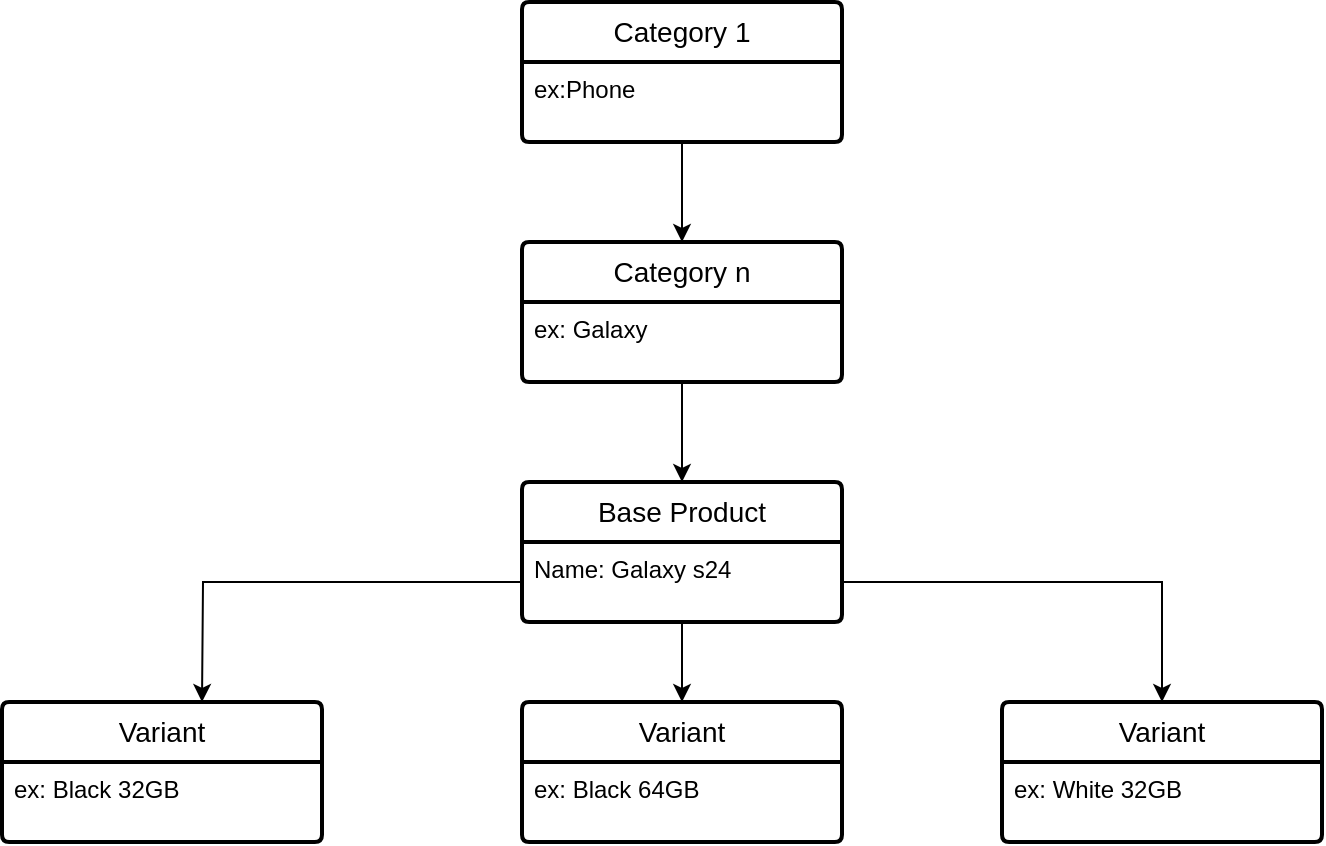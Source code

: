 <mxfile version="24.4.10" type="github" pages="2">
  <diagram name="Structure product" id="6ryz4ccO66AxR2wI0vaa">
    <mxGraphModel dx="1434" dy="746" grid="1" gridSize="10" guides="1" tooltips="1" connect="1" arrows="1" fold="1" page="1" pageScale="1" pageWidth="827" pageHeight="1169" math="0" shadow="0">
      <root>
        <mxCell id="0" />
        <mxCell id="1" parent="0" />
        <mxCell id="YGNcSUg-PkcfSUEhg-0P-23" value="" style="group" vertex="1" connectable="0" parent="1">
          <mxGeometry x="140" y="40" width="620" height="420" as="geometry" />
        </mxCell>
        <mxCell id="FM4NP6ebKmZ3h5DB7e9r-3" value="Base Product" style="swimlane;childLayout=stackLayout;horizontal=1;startSize=30;horizontalStack=0;rounded=1;fontSize=14;fontStyle=0;strokeWidth=2;resizeParent=0;resizeLast=1;shadow=0;dashed=0;align=center;arcSize=4;whiteSpace=wrap;html=1;" parent="YGNcSUg-PkcfSUEhg-0P-23" vertex="1">
          <mxGeometry x="260" y="240" width="160" height="70" as="geometry" />
        </mxCell>
        <mxCell id="FM4NP6ebKmZ3h5DB7e9r-4" value="Name: Galaxy s24" style="align=left;strokeColor=none;fillColor=none;spacingLeft=4;fontSize=12;verticalAlign=top;resizable=0;rotatable=0;part=1;html=1;" parent="FM4NP6ebKmZ3h5DB7e9r-3" vertex="1">
          <mxGeometry y="30" width="160" height="40" as="geometry" />
        </mxCell>
        <mxCell id="YGNcSUg-PkcfSUEhg-0P-1" value="Category 1" style="swimlane;childLayout=stackLayout;horizontal=1;startSize=30;horizontalStack=0;rounded=1;fontSize=14;fontStyle=0;strokeWidth=2;resizeParent=0;resizeLast=1;shadow=0;dashed=0;align=center;arcSize=4;whiteSpace=wrap;html=1;" vertex="1" parent="YGNcSUg-PkcfSUEhg-0P-23">
          <mxGeometry x="260" width="160" height="70" as="geometry" />
        </mxCell>
        <mxCell id="YGNcSUg-PkcfSUEhg-0P-2" value="ex:Phone" style="align=left;strokeColor=none;fillColor=none;spacingLeft=4;fontSize=12;verticalAlign=top;resizable=0;rotatable=0;part=1;html=1;" vertex="1" parent="YGNcSUg-PkcfSUEhg-0P-1">
          <mxGeometry y="30" width="160" height="40" as="geometry" />
        </mxCell>
        <mxCell id="YGNcSUg-PkcfSUEhg-0P-5" value="Variant" style="swimlane;childLayout=stackLayout;horizontal=1;startSize=30;horizontalStack=0;rounded=1;fontSize=14;fontStyle=0;strokeWidth=2;resizeParent=0;resizeLast=1;shadow=0;dashed=0;align=center;arcSize=4;whiteSpace=wrap;html=1;" vertex="1" parent="YGNcSUg-PkcfSUEhg-0P-23">
          <mxGeometry x="260" y="350" width="160" height="70" as="geometry" />
        </mxCell>
        <mxCell id="YGNcSUg-PkcfSUEhg-0P-6" value="ex: Black 64GB" style="align=left;strokeColor=none;fillColor=none;spacingLeft=4;fontSize=12;verticalAlign=top;resizable=0;rotatable=0;part=1;html=1;" vertex="1" parent="YGNcSUg-PkcfSUEhg-0P-5">
          <mxGeometry y="30" width="160" height="40" as="geometry" />
        </mxCell>
        <mxCell id="YGNcSUg-PkcfSUEhg-0P-10" value="Category n" style="swimlane;childLayout=stackLayout;horizontal=1;startSize=30;horizontalStack=0;rounded=1;fontSize=14;fontStyle=0;strokeWidth=2;resizeParent=0;resizeLast=1;shadow=0;dashed=0;align=center;arcSize=4;whiteSpace=wrap;html=1;" vertex="1" parent="YGNcSUg-PkcfSUEhg-0P-23">
          <mxGeometry x="260" y="120" width="160" height="70" as="geometry" />
        </mxCell>
        <mxCell id="YGNcSUg-PkcfSUEhg-0P-11" value="ex: Galaxy" style="align=left;strokeColor=none;fillColor=none;spacingLeft=4;fontSize=12;verticalAlign=top;resizable=0;rotatable=0;part=1;html=1;" vertex="1" parent="YGNcSUg-PkcfSUEhg-0P-10">
          <mxGeometry y="30" width="160" height="40" as="geometry" />
        </mxCell>
        <mxCell id="YGNcSUg-PkcfSUEhg-0P-13" style="edgeStyle=orthogonalEdgeStyle;rounded=0;orthogonalLoop=1;jettySize=auto;html=1;" edge="1" parent="YGNcSUg-PkcfSUEhg-0P-23" source="YGNcSUg-PkcfSUEhg-0P-2" target="YGNcSUg-PkcfSUEhg-0P-10">
          <mxGeometry relative="1" as="geometry" />
        </mxCell>
        <mxCell id="YGNcSUg-PkcfSUEhg-0P-14" style="edgeStyle=orthogonalEdgeStyle;rounded=0;orthogonalLoop=1;jettySize=auto;html=1;" edge="1" parent="YGNcSUg-PkcfSUEhg-0P-23" source="YGNcSUg-PkcfSUEhg-0P-11" target="FM4NP6ebKmZ3h5DB7e9r-3">
          <mxGeometry relative="1" as="geometry" />
        </mxCell>
        <mxCell id="YGNcSUg-PkcfSUEhg-0P-16" value="Variant" style="swimlane;childLayout=stackLayout;horizontal=1;startSize=30;horizontalStack=0;rounded=1;fontSize=14;fontStyle=0;strokeWidth=2;resizeParent=0;resizeLast=1;shadow=0;dashed=0;align=center;arcSize=4;whiteSpace=wrap;html=1;" vertex="1" parent="YGNcSUg-PkcfSUEhg-0P-23">
          <mxGeometry x="500" y="350" width="160" height="70" as="geometry" />
        </mxCell>
        <mxCell id="YGNcSUg-PkcfSUEhg-0P-17" value="ex: White 32GB" style="align=left;strokeColor=none;fillColor=none;spacingLeft=4;fontSize=12;verticalAlign=top;resizable=0;rotatable=0;part=1;html=1;" vertex="1" parent="YGNcSUg-PkcfSUEhg-0P-16">
          <mxGeometry y="30" width="160" height="40" as="geometry" />
        </mxCell>
        <mxCell id="YGNcSUg-PkcfSUEhg-0P-18" value="Variant" style="swimlane;childLayout=stackLayout;horizontal=1;startSize=30;horizontalStack=0;rounded=1;fontSize=14;fontStyle=0;strokeWidth=2;resizeParent=0;resizeLast=1;shadow=0;dashed=0;align=center;arcSize=4;whiteSpace=wrap;html=1;" vertex="1" parent="YGNcSUg-PkcfSUEhg-0P-23">
          <mxGeometry y="350" width="160" height="70" as="geometry" />
        </mxCell>
        <mxCell id="YGNcSUg-PkcfSUEhg-0P-19" value="ex: Black 32GB" style="align=left;strokeColor=none;fillColor=none;spacingLeft=4;fontSize=12;verticalAlign=top;resizable=0;rotatable=0;part=1;html=1;" vertex="1" parent="YGNcSUg-PkcfSUEhg-0P-18">
          <mxGeometry y="30" width="160" height="40" as="geometry" />
        </mxCell>
        <mxCell id="YGNcSUg-PkcfSUEhg-0P-20" style="edgeStyle=orthogonalEdgeStyle;rounded=0;orthogonalLoop=1;jettySize=auto;html=1;" edge="1" parent="YGNcSUg-PkcfSUEhg-0P-23" source="FM4NP6ebKmZ3h5DB7e9r-4">
          <mxGeometry relative="1" as="geometry">
            <mxPoint x="100" y="350" as="targetPoint" />
          </mxGeometry>
        </mxCell>
        <mxCell id="YGNcSUg-PkcfSUEhg-0P-21" style="edgeStyle=orthogonalEdgeStyle;rounded=0;orthogonalLoop=1;jettySize=auto;html=1;" edge="1" parent="YGNcSUg-PkcfSUEhg-0P-23" source="FM4NP6ebKmZ3h5DB7e9r-4" target="YGNcSUg-PkcfSUEhg-0P-16">
          <mxGeometry relative="1" as="geometry" />
        </mxCell>
        <mxCell id="YGNcSUg-PkcfSUEhg-0P-22" style="edgeStyle=orthogonalEdgeStyle;rounded=0;orthogonalLoop=1;jettySize=auto;html=1;" edge="1" parent="YGNcSUg-PkcfSUEhg-0P-23" source="FM4NP6ebKmZ3h5DB7e9r-4" target="YGNcSUg-PkcfSUEhg-0P-5">
          <mxGeometry relative="1" as="geometry" />
        </mxCell>
      </root>
    </mxGraphModel>
  </diagram>
  <diagram id="ddg6zBA4e_43DE50-Oe3" name="Master/ChildCatalog Concept">
    <mxGraphModel dx="3007" dy="1356" grid="1" gridSize="10" guides="1" tooltips="1" connect="1" arrows="1" fold="1" page="0" pageScale="1" pageWidth="827" pageHeight="1169" math="0" shadow="0">
      <root>
        <mxCell id="0" />
        <mxCell id="1" parent="0" />
        <mxCell id="YYhg4_GQqu16NOlQkwNT-91" value="" style="group" vertex="1" connectable="0" parent="1">
          <mxGeometry x="-120" y="10" width="1900" height="1130" as="geometry" />
        </mxCell>
        <mxCell id="YYhg4_GQqu16NOlQkwNT-1" value="&lt;font style=&quot;font-size: 24px;&quot;&gt;Master/ Child Catalog Concept&lt;/font&gt;&lt;div&gt;&lt;br&gt;&lt;/div&gt;" style="text;html=1;align=center;verticalAlign=middle;resizable=0;points=[];autosize=1;strokeColor=none;fillColor=none;fontStyle=1" vertex="1" parent="YYhg4_GQqu16NOlQkwNT-91">
          <mxGeometry x="784" y="40" width="350" height="60" as="geometry" />
        </mxCell>
        <mxCell id="YYhg4_GQqu16NOlQkwNT-24" value="Master/ Child Catalog" style="swimlane;whiteSpace=wrap;html=1;fontSize=15;strokeWidth=3;perimeterSpacing=0;rounded=1;fillColor=#f5f5f5;strokeColor=#666666;fontColor=#333333;" vertex="1" parent="YYhg4_GQqu16NOlQkwNT-91">
          <mxGeometry y="110" width="1900" height="630" as="geometry" />
        </mxCell>
        <mxCell id="YYhg4_GQqu16NOlQkwNT-7" value="Child Estore catalog" style="swimlane;childLayout=stackLayout;horizontal=1;startSize=30;horizontalStack=0;rounded=1;fontSize=14;fontStyle=0;strokeWidth=2;resizeParent=0;resizeLast=1;shadow=0;dashed=0;align=center;arcSize=4;whiteSpace=wrap;html=1;" vertex="1" parent="YYhg4_GQqu16NOlQkwNT-24">
          <mxGeometry x="391" y="380" width="270" height="120" as="geometry" />
        </mxCell>
        <mxCell id="YYhg4_GQqu16NOlQkwNT-8" value="- Product catalogs for different online sites&lt;div&gt;- Site specific product attributes should be&amp;nbsp;&lt;/div&gt;&lt;div&gt;set up at this level&lt;/div&gt;" style="align=left;strokeColor=none;fillColor=none;spacingLeft=4;fontSize=12;verticalAlign=top;resizable=0;rotatable=0;part=1;html=1;" vertex="1" parent="YYhg4_GQqu16NOlQkwNT-7">
          <mxGeometry y="30" width="270" height="90" as="geometry" />
        </mxCell>
        <mxCell id="YYhg4_GQqu16NOlQkwNT-9" value="Child EPP catalog" style="swimlane;childLayout=stackLayout;horizontal=1;startSize=30;horizontalStack=0;rounded=1;fontSize=14;fontStyle=0;strokeWidth=2;resizeParent=0;resizeLast=1;shadow=0;dashed=0;align=center;arcSize=4;whiteSpace=wrap;html=1;" vertex="1" parent="YYhg4_GQqu16NOlQkwNT-24">
          <mxGeometry x="721" y="380" width="270" height="120" as="geometry" />
        </mxCell>
        <mxCell id="YYhg4_GQqu16NOlQkwNT-10" value="- Product catalogs for different online sites&lt;div&gt;- Site specific product attributes should be&amp;nbsp;&lt;/div&gt;&lt;div&gt;set up at this level&lt;/div&gt;" style="align=left;strokeColor=none;fillColor=none;spacingLeft=4;fontSize=12;verticalAlign=top;resizable=0;rotatable=0;part=1;html=1;" vertex="1" parent="YYhg4_GQqu16NOlQkwNT-9">
          <mxGeometry y="30" width="270" height="90" as="geometry" />
        </mxCell>
        <mxCell id="YYhg4_GQqu16NOlQkwNT-11" value="Child SMB catalog" style="swimlane;childLayout=stackLayout;horizontal=1;startSize=30;horizontalStack=0;rounded=1;fontSize=14;fontStyle=0;strokeWidth=2;resizeParent=0;resizeLast=1;shadow=0;dashed=0;align=center;arcSize=4;whiteSpace=wrap;html=1;" vertex="1" parent="YYhg4_GQqu16NOlQkwNT-24">
          <mxGeometry x="70" y="380" width="270" height="120" as="geometry" />
        </mxCell>
        <mxCell id="YYhg4_GQqu16NOlQkwNT-12" value="- Product catalogs for different online sites&lt;div&gt;- Site specific product attributes should be&amp;nbsp;&lt;/div&gt;&lt;div&gt;set up at this level&lt;/div&gt;" style="align=left;strokeColor=none;fillColor=none;spacingLeft=4;fontSize=12;verticalAlign=top;resizable=0;rotatable=0;part=1;html=1;" vertex="1" parent="YYhg4_GQqu16NOlQkwNT-11">
          <mxGeometry y="30" width="270" height="90" as="geometry" />
        </mxCell>
        <mxCell id="YYhg4_GQqu16NOlQkwNT-74" value="" style="group" vertex="1" connectable="0" parent="YYhg4_GQqu16NOlQkwNT-24">
          <mxGeometry x="1456" y="60" width="300" height="180" as="geometry" />
        </mxCell>
        <mxCell id="YYhg4_GQqu16NOlQkwNT-62" value="From external system" style="swimlane;fontStyle=0;childLayout=stackLayout;horizontal=1;startSize=30;horizontalStack=0;resizeParent=1;resizeParentMax=0;resizeLast=0;collapsible=1;marginBottom=0;whiteSpace=wrap;html=1;align=center;" vertex="1" parent="YYhg4_GQqu16NOlQkwNT-74">
          <mxGeometry width="140" height="180" as="geometry" />
        </mxCell>
        <mxCell id="YYhg4_GQqu16NOlQkwNT-63" value="Price (RRP)" style="text;strokeColor=none;fillColor=none;align=center;verticalAlign=middle;spacingLeft=4;spacingRight=4;overflow=hidden;points=[[0,0.5],[1,0.5]];portConstraint=eastwest;rotatable=0;whiteSpace=wrap;html=1;" vertex="1" parent="YYhg4_GQqu16NOlQkwNT-62">
          <mxGeometry y="30" width="140" height="30" as="geometry" />
        </mxCell>
        <mxCell id="YYhg4_GQqu16NOlQkwNT-64" value="Images" style="text;strokeColor=none;fillColor=none;align=center;verticalAlign=middle;spacingLeft=4;spacingRight=4;overflow=hidden;points=[[0,0.5],[1,0.5]];portConstraint=eastwest;rotatable=0;whiteSpace=wrap;html=1;" vertex="1" parent="YYhg4_GQqu16NOlQkwNT-62">
          <mxGeometry y="60" width="140" height="30" as="geometry" />
        </mxCell>
        <mxCell id="YYhg4_GQqu16NOlQkwNT-65" value="Title" style="text;strokeColor=none;fillColor=none;align=center;verticalAlign=middle;spacingLeft=4;spacingRight=4;overflow=hidden;points=[[0,0.5],[1,0.5]];portConstraint=eastwest;rotatable=0;whiteSpace=wrap;html=1;" vertex="1" parent="YYhg4_GQqu16NOlQkwNT-62">
          <mxGeometry y="90" width="140" height="30" as="geometry" />
        </mxCell>
        <mxCell id="YYhg4_GQqu16NOlQkwNT-66" value="Description" style="text;strokeColor=none;fillColor=none;align=center;verticalAlign=middle;spacingLeft=4;spacingRight=4;overflow=hidden;points=[[0,0.5],[1,0.5]];portConstraint=eastwest;rotatable=0;whiteSpace=wrap;html=1;" vertex="1" parent="YYhg4_GQqu16NOlQkwNT-62">
          <mxGeometry y="120" width="140" height="30" as="geometry" />
        </mxCell>
        <mxCell id="YYhg4_GQqu16NOlQkwNT-67" value="Stock" style="text;strokeColor=none;fillColor=none;align=center;verticalAlign=middle;spacingLeft=4;spacingRight=4;overflow=hidden;points=[[0,0.5],[1,0.5]];portConstraint=eastwest;rotatable=0;whiteSpace=wrap;html=1;" vertex="1" parent="YYhg4_GQqu16NOlQkwNT-62">
          <mxGeometry y="150" width="140" height="30" as="geometry" />
        </mxCell>
        <mxCell id="YYhg4_GQqu16NOlQkwNT-68" value="Setup in HYBRIS" style="swimlane;fontStyle=0;childLayout=stackLayout;horizontal=1;startSize=30;horizontalStack=0;resizeParent=1;resizeParentMax=0;resizeLast=0;collapsible=1;marginBottom=0;whiteSpace=wrap;html=1;align=center;" vertex="1" parent="YYhg4_GQqu16NOlQkwNT-74">
          <mxGeometry x="140" width="160" height="180" as="geometry" />
        </mxCell>
        <mxCell id="YYhg4_GQqu16NOlQkwNT-69" value="Bullet Feature&lt;span style=&quot;white-space: pre;&quot;&gt;&#x9;&lt;/span&gt;" style="text;strokeColor=none;fillColor=none;align=center;verticalAlign=middle;spacingLeft=4;spacingRight=4;overflow=hidden;points=[[0,0.5],[1,0.5]];portConstraint=eastwest;rotatable=0;whiteSpace=wrap;html=1;" vertex="1" parent="YYhg4_GQqu16NOlQkwNT-68">
          <mxGeometry y="30" width="160" height="30" as="geometry" />
        </mxCell>
        <mxCell id="YYhg4_GQqu16NOlQkwNT-70" value="Accordion Features" style="text;strokeColor=none;fillColor=none;align=center;verticalAlign=middle;spacingLeft=4;spacingRight=4;overflow=hidden;points=[[0,0.5],[1,0.5]];portConstraint=eastwest;rotatable=0;whiteSpace=wrap;html=1;" vertex="1" parent="YYhg4_GQqu16NOlQkwNT-68">
          <mxGeometry y="60" width="160" height="30" as="geometry" />
        </mxCell>
        <mxCell id="YYhg4_GQqu16NOlQkwNT-71" value="Hero Tech Specs" style="text;strokeColor=none;fillColor=none;align=center;verticalAlign=middle;spacingLeft=4;spacingRight=4;overflow=hidden;points=[[0,0.5],[1,0.5]];portConstraint=eastwest;rotatable=0;whiteSpace=wrap;html=1;" vertex="1" parent="YYhg4_GQqu16NOlQkwNT-68">
          <mxGeometry y="90" width="160" height="30" as="geometry" />
        </mxCell>
        <mxCell id="YYhg4_GQqu16NOlQkwNT-72" value="Category Markdowns" style="text;strokeColor=none;fillColor=none;align=center;verticalAlign=middle;spacingLeft=4;spacingRight=4;overflow=hidden;points=[[0,0.5],[1,0.5]];portConstraint=eastwest;rotatable=0;whiteSpace=wrap;html=1;" vertex="1" parent="YYhg4_GQqu16NOlQkwNT-68">
          <mxGeometry y="120" width="160" height="60" as="geometry" />
        </mxCell>
        <mxCell id="YYhg4_GQqu16NOlQkwNT-78" value="Setup in HYBRIS" style="swimlane;fontStyle=0;childLayout=stackLayout;horizontal=1;startSize=30;horizontalStack=0;resizeParent=1;resizeParentMax=0;resizeLast=0;collapsible=1;marginBottom=0;whiteSpace=wrap;html=1;align=center;" vertex="1" parent="YYhg4_GQqu16NOlQkwNT-24">
          <mxGeometry x="1522" y="300" width="194" height="210" as="geometry" />
        </mxCell>
        <mxCell id="YYhg4_GQqu16NOlQkwNT-79" value="Special Price" style="text;strokeColor=none;fillColor=none;align=center;verticalAlign=middle;spacingLeft=4;spacingRight=4;overflow=hidden;points=[[0,0.5],[1,0.5]];portConstraint=eastwest;rotatable=0;whiteSpace=wrap;html=1;" vertex="1" parent="YYhg4_GQqu16NOlQkwNT-78">
          <mxGeometry y="30" width="194" height="30" as="geometry" />
        </mxCell>
        <mxCell id="YYhg4_GQqu16NOlQkwNT-80" value="Product References" style="text;strokeColor=none;fillColor=none;align=center;verticalAlign=middle;spacingLeft=4;spacingRight=4;overflow=hidden;points=[[0,0.5],[1,0.5]];portConstraint=eastwest;rotatable=0;whiteSpace=wrap;html=1;" vertex="1" parent="YYhg4_GQqu16NOlQkwNT-78">
          <mxGeometry y="60" width="194" height="30" as="geometry" />
        </mxCell>
        <mxCell id="YYhg4_GQqu16NOlQkwNT-81" value="Delivery Modes" style="text;strokeColor=none;fillColor=none;align=center;verticalAlign=middle;spacingLeft=4;spacingRight=4;overflow=hidden;points=[[0,0.5],[1,0.5]];portConstraint=eastwest;rotatable=0;whiteSpace=wrap;html=1;" vertex="1" parent="YYhg4_GQqu16NOlQkwNT-78">
          <mxGeometry y="90" width="194" height="30" as="geometry" />
        </mxCell>
        <mxCell id="YYhg4_GQqu16NOlQkwNT-82" value="Pre Order Dates" style="text;strokeColor=none;fillColor=none;align=center;verticalAlign=middle;spacingLeft=4;spacingRight=4;overflow=hidden;points=[[0,0.5],[1,0.5]];portConstraint=eastwest;rotatable=0;whiteSpace=wrap;html=1;" vertex="1" parent="YYhg4_GQqu16NOlQkwNT-78">
          <mxGeometry y="120" width="194" height="30" as="geometry" />
        </mxCell>
        <mxCell id="YYhg4_GQqu16NOlQkwNT-83" value="Merch Flag" style="text;strokeColor=none;fillColor=none;align=center;verticalAlign=middle;spacingLeft=4;spacingRight=4;overflow=hidden;points=[[0,0.5],[1,0.5]];portConstraint=eastwest;rotatable=0;whiteSpace=wrap;html=1;" vertex="1" parent="YYhg4_GQqu16NOlQkwNT-78">
          <mxGeometry y="150" width="194" height="30" as="geometry" />
        </mxCell>
        <mxCell id="YYhg4_GQqu16NOlQkwNT-84" value="Merch Text" style="text;strokeColor=none;fillColor=none;align=center;verticalAlign=middle;spacingLeft=4;spacingRight=4;overflow=hidden;points=[[0,0.5],[1,0.5]];portConstraint=eastwest;rotatable=0;whiteSpace=wrap;html=1;" vertex="1" parent="YYhg4_GQqu16NOlQkwNT-78">
          <mxGeometry y="180" width="194" height="30" as="geometry" />
        </mxCell>
        <mxCell id="YYhg4_GQqu16NOlQkwNT-86" value="Child POS catalog" style="swimlane;childLayout=stackLayout;horizontal=1;startSize=30;horizontalStack=0;rounded=1;fontSize=14;fontStyle=0;strokeWidth=2;resizeParent=0;resizeLast=1;shadow=0;dashed=0;align=center;arcSize=4;whiteSpace=wrap;html=1;" vertex="1" parent="YYhg4_GQqu16NOlQkwNT-24">
          <mxGeometry x="1040" y="380" width="270" height="120" as="geometry" />
        </mxCell>
        <mxCell id="YYhg4_GQqu16NOlQkwNT-87" value="- Product catalogs for different online sites&lt;div&gt;- Site specific product attributes should be&amp;nbsp;&lt;/div&gt;&lt;div&gt;set up at this level&lt;/div&gt;" style="align=left;strokeColor=none;fillColor=none;spacingLeft=4;fontSize=12;verticalAlign=top;resizable=0;rotatable=0;part=1;html=1;" vertex="1" parent="YYhg4_GQqu16NOlQkwNT-86">
          <mxGeometry y="30" width="270" height="90" as="geometry" />
        </mxCell>
        <mxCell id="YYhg4_GQqu16NOlQkwNT-27" value="Master/ Child Catalog Syncing Principles" style="swimlane;whiteSpace=wrap;html=1;fontSize=15;strokeWidth=3;perimeterSpacing=0;rounded=1;fillColor=#f5f5f5;strokeColor=#666666;fontColor=#333333;" vertex="1" parent="YYhg4_GQqu16NOlQkwNT-91">
          <mxGeometry x="4" y="760" width="1060" height="370" as="geometry" />
        </mxCell>
        <mxCell id="YYhg4_GQqu16NOlQkwNT-48" style="edgeStyle=orthogonalEdgeStyle;rounded=0;orthogonalLoop=1;jettySize=auto;html=1;" edge="1" parent="YYhg4_GQqu16NOlQkwNT-27" source="YYhg4_GQqu16NOlQkwNT-40" target="YYhg4_GQqu16NOlQkwNT-41">
          <mxGeometry relative="1" as="geometry" />
        </mxCell>
        <mxCell id="YYhg4_GQqu16NOlQkwNT-40" value="1. Upload product catalog" style="whiteSpace=wrap;html=1;align=center;" vertex="1" parent="YYhg4_GQqu16NOlQkwNT-27">
          <mxGeometry x="130" y="120" width="120" height="50" as="geometry" />
        </mxCell>
        <mxCell id="YYhg4_GQqu16NOlQkwNT-49" style="edgeStyle=orthogonalEdgeStyle;rounded=0;orthogonalLoop=1;jettySize=auto;html=1;" edge="1" parent="YYhg4_GQqu16NOlQkwNT-27" source="YYhg4_GQqu16NOlQkwNT-41" target="YYhg4_GQqu16NOlQkwNT-45">
          <mxGeometry relative="1" as="geometry" />
        </mxCell>
        <mxCell id="YYhg4_GQqu16NOlQkwNT-41" value="2. Sync with External systems" style="whiteSpace=wrap;html=1;align=center;" vertex="1" parent="YYhg4_GQqu16NOlQkwNT-27">
          <mxGeometry x="290" y="120" width="120" height="50" as="geometry" />
        </mxCell>
        <mxCell id="YYhg4_GQqu16NOlQkwNT-52" style="edgeStyle=orthogonalEdgeStyle;rounded=0;orthogonalLoop=1;jettySize=auto;html=1;" edge="1" parent="YYhg4_GQqu16NOlQkwNT-27" source="YYhg4_GQqu16NOlQkwNT-45" target="YYhg4_GQqu16NOlQkwNT-46">
          <mxGeometry relative="1" as="geometry">
            <mxPoint x="590" y="146" as="targetPoint" />
          </mxGeometry>
        </mxCell>
        <mxCell id="YYhg4_GQqu16NOlQkwNT-45" value="3. Setup any site restriction" style="whiteSpace=wrap;html=1;align=center;" vertex="1" parent="YYhg4_GQqu16NOlQkwNT-27">
          <mxGeometry x="450" y="120" width="120" height="50" as="geometry" />
        </mxCell>
        <mxCell id="YYhg4_GQqu16NOlQkwNT-51" style="edgeStyle=orthogonalEdgeStyle;rounded=0;orthogonalLoop=1;jettySize=auto;html=1;" edge="1" parent="YYhg4_GQqu16NOlQkwNT-27" source="YYhg4_GQqu16NOlQkwNT-46" target="YYhg4_GQqu16NOlQkwNT-47">
          <mxGeometry relative="1" as="geometry" />
        </mxCell>
        <mxCell id="YYhg4_GQqu16NOlQkwNT-46" value="4.Setup Master level product Attributes" style="whiteSpace=wrap;html=1;align=center;" vertex="1" parent="YYhg4_GQqu16NOlQkwNT-27">
          <mxGeometry x="610" y="120" width="120" height="50" as="geometry" />
        </mxCell>
        <mxCell id="YYhg4_GQqu16NOlQkwNT-56" style="edgeStyle=orthogonalEdgeStyle;rounded=0;orthogonalLoop=1;jettySize=auto;html=1;" edge="1" parent="YYhg4_GQqu16NOlQkwNT-27" source="YYhg4_GQqu16NOlQkwNT-47" target="YYhg4_GQqu16NOlQkwNT-53">
          <mxGeometry relative="1" as="geometry" />
        </mxCell>
        <mxCell id="YYhg4_GQqu16NOlQkwNT-47" value="5. Sync with Child Catalogs" style="whiteSpace=wrap;html=1;align=center;" vertex="1" parent="YYhg4_GQqu16NOlQkwNT-27">
          <mxGeometry x="770" y="120" width="120" height="50" as="geometry" />
        </mxCell>
        <mxCell id="YYhg4_GQqu16NOlQkwNT-55" style="edgeStyle=orthogonalEdgeStyle;rounded=0;orthogonalLoop=1;jettySize=auto;html=1;" edge="1" parent="YYhg4_GQqu16NOlQkwNT-27" source="YYhg4_GQqu16NOlQkwNT-53" target="YYhg4_GQqu16NOlQkwNT-54">
          <mxGeometry relative="1" as="geometry" />
        </mxCell>
        <mxCell id="YYhg4_GQqu16NOlQkwNT-53" value="6. Setup Child level product attributes" style="whiteSpace=wrap;html=1;align=center;" vertex="1" parent="YYhg4_GQqu16NOlQkwNT-27">
          <mxGeometry x="770" y="240" width="120" height="50" as="geometry" />
        </mxCell>
        <mxCell id="YYhg4_GQqu16NOlQkwNT-54" value="7.Sync staged catalog with online" style="whiteSpace=wrap;html=1;align=center;" vertex="1" parent="YYhg4_GQqu16NOlQkwNT-27">
          <mxGeometry x="930" y="240" width="120" height="50" as="geometry" />
        </mxCell>
        <mxCell id="YYhg4_GQqu16NOlQkwNT-58" style="edgeStyle=orthogonalEdgeStyle;rounded=0;orthogonalLoop=1;jettySize=auto;html=1;" edge="1" parent="YYhg4_GQqu16NOlQkwNT-27" source="YYhg4_GQqu16NOlQkwNT-57" target="YYhg4_GQqu16NOlQkwNT-40">
          <mxGeometry relative="1" as="geometry" />
        </mxCell>
        <mxCell id="YYhg4_GQqu16NOlQkwNT-57" value="Master" style="text;html=1;align=center;verticalAlign=middle;resizable=0;points=[];autosize=1;strokeColor=none;fillColor=none;fontSize=17;fontStyle=1" vertex="1" parent="YYhg4_GQqu16NOlQkwNT-27">
          <mxGeometry x="30" y="130" width="80" height="30" as="geometry" />
        </mxCell>
        <mxCell id="YYhg4_GQqu16NOlQkwNT-60" style="edgeStyle=orthogonalEdgeStyle;rounded=0;orthogonalLoop=1;jettySize=auto;html=1;" edge="1" parent="YYhg4_GQqu16NOlQkwNT-27" source="YYhg4_GQqu16NOlQkwNT-59">
          <mxGeometry relative="1" as="geometry">
            <mxPoint x="735" y="265" as="targetPoint" />
          </mxGeometry>
        </mxCell>
        <mxCell id="YYhg4_GQqu16NOlQkwNT-59" value="Child" style="text;html=1;align=center;verticalAlign=middle;resizable=0;points=[];autosize=1;strokeColor=none;fillColor=none;fontSize=17;fontStyle=1" vertex="1" parent="YYhg4_GQqu16NOlQkwNT-27">
          <mxGeometry x="35" y="250" width="60" height="30" as="geometry" />
        </mxCell>
        <mxCell id="YYhg4_GQqu16NOlQkwNT-39" value="Steps:" style="text;html=1;align=center;verticalAlign=middle;resizable=0;points=[];autosize=1;strokeColor=none;fillColor=none;fontStyle=1;fontSize=18;" vertex="1" parent="YYhg4_GQqu16NOlQkwNT-27">
          <mxGeometry x="35" y="40" width="70" height="40" as="geometry" />
        </mxCell>
        <mxCell id="YYhg4_GQqu16NOlQkwNT-4" value="Master catalog" style="swimlane;childLayout=stackLayout;horizontal=1;startSize=30;horizontalStack=0;rounded=1;fontSize=14;fontStyle=0;strokeWidth=2;resizeParent=0;resizeLast=1;shadow=0;dashed=0;align=center;arcSize=4;whiteSpace=wrap;html=1;" vertex="1" parent="YYhg4_GQqu16NOlQkwNT-91">
          <mxGeometry x="784" y="215" width="270" height="120" as="geometry" />
        </mxCell>
        <mxCell id="YYhg4_GQqu16NOlQkwNT-5" value="&lt;div&gt;-Contain all product from all site&lt;/div&gt;&lt;div&gt;- Can be restrict at some level (can&#39;t show)&lt;/div&gt;&lt;div&gt;- Need created and synced with external system&lt;/div&gt;&lt;div&gt;at this level&lt;/div&gt;" style="align=left;strokeColor=none;fillColor=none;spacingLeft=4;fontSize=12;verticalAlign=top;resizable=0;rotatable=0;part=1;html=1;" vertex="1" parent="YYhg4_GQqu16NOlQkwNT-4">
          <mxGeometry y="30" width="270" height="90" as="geometry" />
        </mxCell>
        <mxCell id="YYhg4_GQqu16NOlQkwNT-13" style="edgeStyle=orthogonalEdgeStyle;rounded=0;orthogonalLoop=1;jettySize=auto;html=1;" edge="1" parent="YYhg4_GQqu16NOlQkwNT-91" source="YYhg4_GQqu16NOlQkwNT-5" target="YYhg4_GQqu16NOlQkwNT-7">
          <mxGeometry relative="1" as="geometry" />
        </mxCell>
        <mxCell id="YYhg4_GQqu16NOlQkwNT-14" style="edgeStyle=orthogonalEdgeStyle;rounded=0;orthogonalLoop=1;jettySize=auto;html=1;" edge="1" parent="YYhg4_GQqu16NOlQkwNT-91" source="YYhg4_GQqu16NOlQkwNT-5" target="YYhg4_GQqu16NOlQkwNT-11">
          <mxGeometry relative="1" as="geometry">
            <Array as="points">
              <mxPoint x="209" y="290" />
            </Array>
          </mxGeometry>
        </mxCell>
        <mxCell id="YYhg4_GQqu16NOlQkwNT-15" style="edgeStyle=orthogonalEdgeStyle;rounded=0;orthogonalLoop=1;jettySize=auto;html=1;" edge="1" parent="YYhg4_GQqu16NOlQkwNT-91" source="YYhg4_GQqu16NOlQkwNT-5" target="YYhg4_GQqu16NOlQkwNT-9">
          <mxGeometry relative="1" as="geometry">
            <Array as="points">
              <mxPoint x="860" y="290" />
            </Array>
          </mxGeometry>
        </mxCell>
        <mxCell id="YYhg4_GQqu16NOlQkwNT-88" style="edgeStyle=orthogonalEdgeStyle;rounded=0;orthogonalLoop=1;jettySize=auto;html=1;" edge="1" parent="YYhg4_GQqu16NOlQkwNT-91" source="YYhg4_GQqu16NOlQkwNT-5" target="YYhg4_GQqu16NOlQkwNT-87">
          <mxGeometry relative="1" as="geometry">
            <Array as="points">
              <mxPoint x="1175" y="290" />
            </Array>
          </mxGeometry>
        </mxCell>
        <mxCell id="YYhg4_GQqu16NOlQkwNT-89" value="" style="endArrow=classic;startArrow=classic;html=1;rounded=0;" edge="1" parent="YYhg4_GQqu16NOlQkwNT-91">
          <mxGeometry width="50" height="50" relative="1" as="geometry">
            <mxPoint x="1080" y="260" as="sourcePoint" />
            <mxPoint x="1440" y="260" as="targetPoint" />
          </mxGeometry>
        </mxCell>
        <mxCell id="YYhg4_GQqu16NOlQkwNT-90" value="" style="endArrow=classic;startArrow=classic;html=1;rounded=0;" edge="1" parent="YYhg4_GQqu16NOlQkwNT-91">
          <mxGeometry width="50" height="50" relative="1" as="geometry">
            <mxPoint x="1320" y="540" as="sourcePoint" />
            <mxPoint x="1500" y="540" as="targetPoint" />
          </mxGeometry>
        </mxCell>
      </root>
    </mxGraphModel>
  </diagram>
</mxfile>
